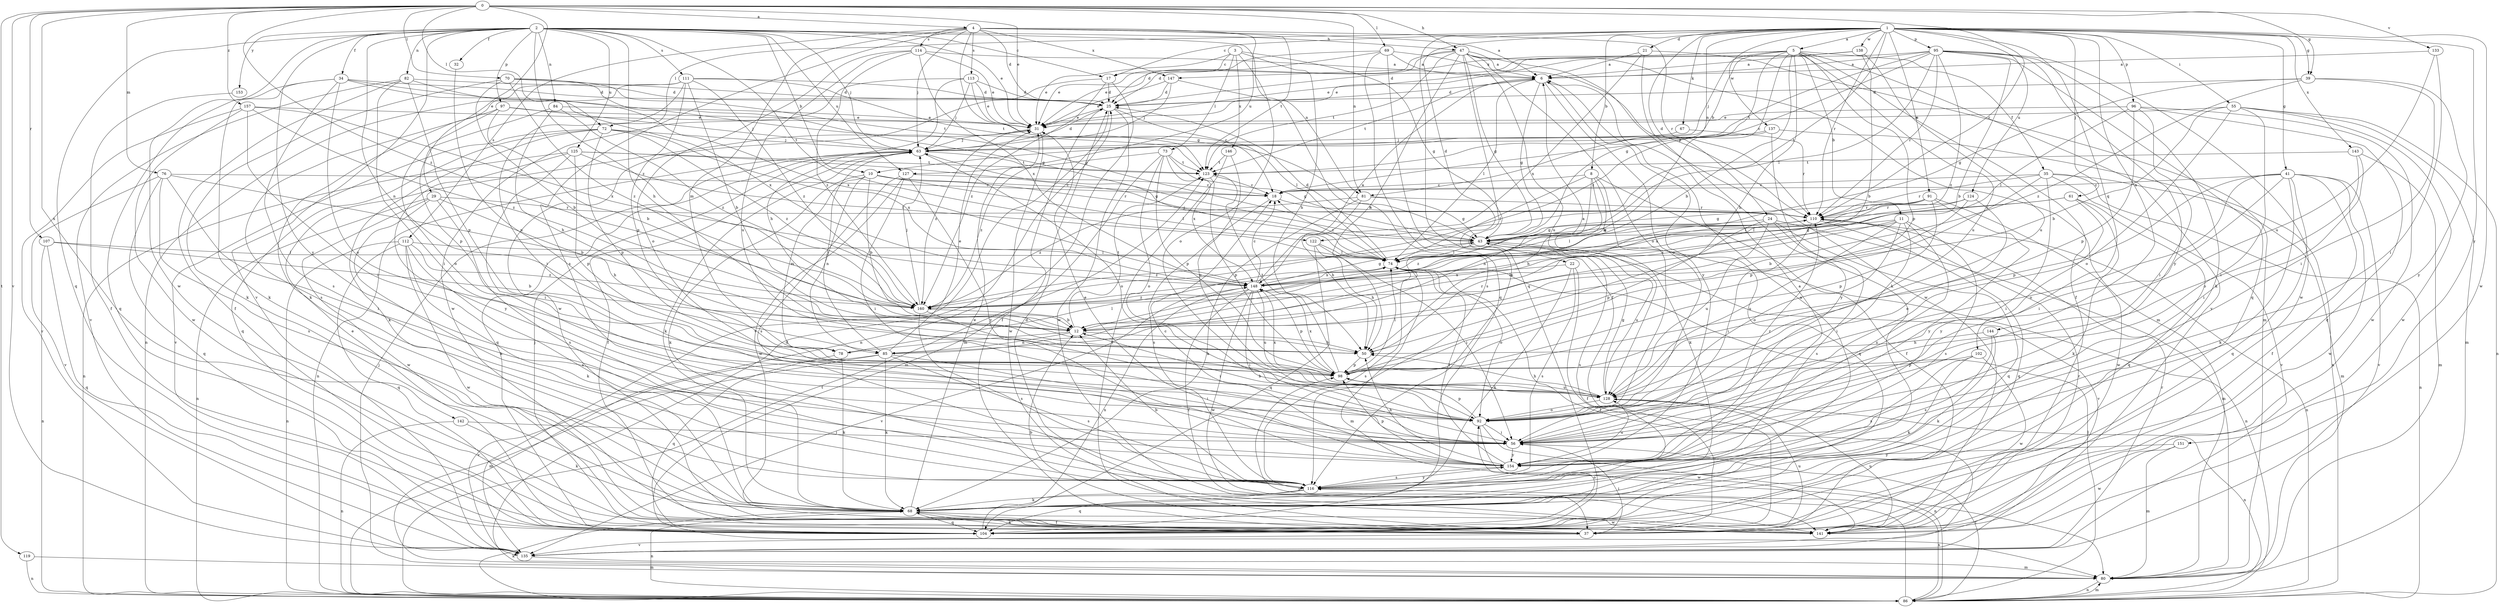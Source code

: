 strict digraph  {
0;
1;
2;
3;
4;
5;
6;
8;
10;
11;
12;
17;
18;
21;
22;
24;
25;
29;
31;
32;
34;
35;
37;
39;
41;
43;
47;
50;
55;
56;
61;
63;
67;
68;
69;
70;
72;
73;
74;
76;
78;
80;
81;
82;
84;
85;
86;
91;
92;
95;
96;
97;
98;
102;
104;
107;
110;
111;
112;
113;
114;
116;
119;
122;
123;
124;
125;
127;
128;
133;
135;
137;
138;
141;
142;
143;
144;
146;
147;
148;
151;
153;
154;
157;
160;
0 -> 4  [label=a];
0 -> 29  [label=e];
0 -> 31  [label=e];
0 -> 39  [label=g];
0 -> 47  [label=h];
0 -> 69  [label=l];
0 -> 70  [label=l];
0 -> 72  [label=l];
0 -> 76  [label=m];
0 -> 81  [label=n];
0 -> 107  [label=r];
0 -> 110  [label=r];
0 -> 119  [label=t];
0 -> 133  [label=v];
0 -> 135  [label=v];
0 -> 142  [label=x];
0 -> 157  [label=z];
0 -> 160  [label=z];
1 -> 5  [label=a];
1 -> 8  [label=b];
1 -> 17  [label=c];
1 -> 21  [label=d];
1 -> 22  [label=d];
1 -> 24  [label=d];
1 -> 39  [label=g];
1 -> 41  [label=g];
1 -> 55  [label=i];
1 -> 61  [label=j];
1 -> 67  [label=k];
1 -> 72  [label=l];
1 -> 81  [label=n];
1 -> 91  [label=o];
1 -> 95  [label=p];
1 -> 96  [label=p];
1 -> 102  [label=q];
1 -> 104  [label=q];
1 -> 110  [label=r];
1 -> 122  [label=t];
1 -> 124  [label=u];
1 -> 137  [label=w];
1 -> 138  [label=w];
1 -> 141  [label=w];
1 -> 143  [label=x];
1 -> 144  [label=x];
1 -> 151  [label=y];
2 -> 10  [label=b];
2 -> 17  [label=c];
2 -> 31  [label=e];
2 -> 32  [label=f];
2 -> 34  [label=f];
2 -> 47  [label=h];
2 -> 50  [label=h];
2 -> 63  [label=j];
2 -> 81  [label=n];
2 -> 82  [label=n];
2 -> 84  [label=n];
2 -> 85  [label=n];
2 -> 97  [label=p];
2 -> 104  [label=q];
2 -> 111  [label=s];
2 -> 122  [label=t];
2 -> 125  [label=u];
2 -> 127  [label=u];
2 -> 135  [label=v];
2 -> 141  [label=w];
2 -> 153  [label=y];
2 -> 154  [label=y];
2 -> 160  [label=z];
3 -> 17  [label=c];
3 -> 31  [label=e];
3 -> 43  [label=g];
3 -> 50  [label=h];
3 -> 73  [label=l];
3 -> 92  [label=o];
3 -> 146  [label=x];
4 -> 6  [label=a];
4 -> 25  [label=d];
4 -> 43  [label=g];
4 -> 63  [label=j];
4 -> 78  [label=m];
4 -> 110  [label=r];
4 -> 112  [label=s];
4 -> 113  [label=s];
4 -> 114  [label=s];
4 -> 116  [label=s];
4 -> 123  [label=t];
4 -> 127  [label=u];
4 -> 147  [label=x];
5 -> 10  [label=b];
5 -> 11  [label=b];
5 -> 12  [label=b];
5 -> 25  [label=d];
5 -> 35  [label=f];
5 -> 37  [label=f];
5 -> 43  [label=g];
5 -> 50  [label=h];
5 -> 63  [label=j];
5 -> 98  [label=p];
5 -> 128  [label=u];
5 -> 135  [label=v];
5 -> 147  [label=x];
5 -> 160  [label=z];
6 -> 25  [label=d];
6 -> 43  [label=g];
6 -> 74  [label=l];
6 -> 92  [label=o];
6 -> 123  [label=t];
6 -> 154  [label=y];
8 -> 18  [label=c];
8 -> 37  [label=f];
8 -> 50  [label=h];
8 -> 68  [label=k];
8 -> 74  [label=l];
8 -> 85  [label=n];
8 -> 104  [label=q];
10 -> 12  [label=b];
10 -> 18  [label=c];
10 -> 68  [label=k];
10 -> 74  [label=l];
10 -> 78  [label=m];
10 -> 85  [label=n];
10 -> 110  [label=r];
11 -> 12  [label=b];
11 -> 43  [label=g];
11 -> 56  [label=i];
11 -> 92  [label=o];
11 -> 116  [label=s];
11 -> 128  [label=u];
11 -> 148  [label=x];
11 -> 154  [label=y];
12 -> 50  [label=h];
12 -> 78  [label=m];
12 -> 85  [label=n];
12 -> 123  [label=t];
17 -> 25  [label=d];
17 -> 86  [label=n];
17 -> 141  [label=w];
17 -> 160  [label=z];
18 -> 110  [label=r];
18 -> 116  [label=s];
21 -> 6  [label=a];
21 -> 68  [label=k];
21 -> 80  [label=m];
21 -> 148  [label=x];
22 -> 37  [label=f];
22 -> 68  [label=k];
22 -> 116  [label=s];
22 -> 148  [label=x];
24 -> 43  [label=g];
24 -> 80  [label=m];
24 -> 98  [label=p];
24 -> 104  [label=q];
24 -> 116  [label=s];
24 -> 128  [label=u];
25 -> 31  [label=e];
25 -> 37  [label=f];
25 -> 74  [label=l];
25 -> 135  [label=v];
25 -> 141  [label=w];
29 -> 50  [label=h];
29 -> 68  [label=k];
29 -> 86  [label=n];
29 -> 110  [label=r];
29 -> 116  [label=s];
29 -> 141  [label=w];
31 -> 63  [label=j];
31 -> 141  [label=w];
31 -> 160  [label=z];
32 -> 128  [label=u];
34 -> 25  [label=d];
34 -> 43  [label=g];
34 -> 68  [label=k];
34 -> 92  [label=o];
34 -> 104  [label=q];
34 -> 116  [label=s];
34 -> 148  [label=x];
35 -> 18  [label=c];
35 -> 56  [label=i];
35 -> 80  [label=m];
35 -> 86  [label=n];
35 -> 98  [label=p];
35 -> 110  [label=r];
35 -> 135  [label=v];
37 -> 12  [label=b];
37 -> 56  [label=i];
37 -> 68  [label=k];
37 -> 110  [label=r];
37 -> 128  [label=u];
37 -> 135  [label=v];
39 -> 25  [label=d];
39 -> 43  [label=g];
39 -> 56  [label=i];
39 -> 154  [label=y];
39 -> 160  [label=z];
41 -> 18  [label=c];
41 -> 37  [label=f];
41 -> 56  [label=i];
41 -> 68  [label=k];
41 -> 92  [label=o];
41 -> 98  [label=p];
41 -> 104  [label=q];
41 -> 135  [label=v];
41 -> 141  [label=w];
43 -> 74  [label=l];
43 -> 86  [label=n];
43 -> 116  [label=s];
43 -> 128  [label=u];
43 -> 135  [label=v];
43 -> 160  [label=z];
47 -> 6  [label=a];
47 -> 25  [label=d];
47 -> 31  [label=e];
47 -> 37  [label=f];
47 -> 43  [label=g];
47 -> 50  [label=h];
47 -> 80  [label=m];
47 -> 92  [label=o];
47 -> 123  [label=t];
47 -> 128  [label=u];
47 -> 141  [label=w];
50 -> 98  [label=p];
50 -> 110  [label=r];
55 -> 12  [label=b];
55 -> 31  [label=e];
55 -> 56  [label=i];
55 -> 80  [label=m];
55 -> 86  [label=n];
55 -> 92  [label=o];
55 -> 141  [label=w];
56 -> 110  [label=r];
56 -> 154  [label=y];
61 -> 68  [label=k];
61 -> 74  [label=l];
61 -> 104  [label=q];
61 -> 110  [label=r];
61 -> 154  [label=y];
63 -> 25  [label=d];
63 -> 37  [label=f];
63 -> 68  [label=k];
63 -> 86  [label=n];
63 -> 92  [label=o];
63 -> 104  [label=q];
63 -> 123  [label=t];
67 -> 63  [label=j];
67 -> 110  [label=r];
68 -> 6  [label=a];
68 -> 31  [label=e];
68 -> 37  [label=f];
68 -> 86  [label=n];
68 -> 104  [label=q];
68 -> 141  [label=w];
69 -> 6  [label=a];
69 -> 25  [label=d];
69 -> 31  [label=e];
69 -> 104  [label=q];
69 -> 110  [label=r];
69 -> 116  [label=s];
70 -> 12  [label=b];
70 -> 25  [label=d];
70 -> 43  [label=g];
70 -> 68  [label=k];
70 -> 123  [label=t];
70 -> 160  [label=z];
72 -> 63  [label=j];
72 -> 68  [label=k];
72 -> 98  [label=p];
72 -> 104  [label=q];
72 -> 135  [label=v];
72 -> 148  [label=x];
72 -> 160  [label=z];
73 -> 43  [label=g];
73 -> 80  [label=m];
73 -> 92  [label=o];
73 -> 98  [label=p];
73 -> 123  [label=t];
73 -> 148  [label=x];
73 -> 160  [label=z];
74 -> 18  [label=c];
74 -> 25  [label=d];
74 -> 63  [label=j];
74 -> 80  [label=m];
74 -> 92  [label=o];
74 -> 116  [label=s];
74 -> 148  [label=x];
76 -> 12  [label=b];
76 -> 18  [label=c];
76 -> 56  [label=i];
76 -> 104  [label=q];
76 -> 116  [label=s];
76 -> 135  [label=v];
78 -> 68  [label=k];
78 -> 74  [label=l];
78 -> 104  [label=q];
80 -> 25  [label=d];
80 -> 63  [label=j];
80 -> 86  [label=n];
81 -> 43  [label=g];
81 -> 50  [label=h];
81 -> 68  [label=k];
81 -> 110  [label=r];
81 -> 160  [label=z];
82 -> 25  [label=d];
82 -> 37  [label=f];
82 -> 56  [label=i];
82 -> 98  [label=p];
82 -> 135  [label=v];
82 -> 148  [label=x];
84 -> 31  [label=e];
84 -> 50  [label=h];
84 -> 98  [label=p];
84 -> 160  [label=z];
85 -> 6  [label=a];
85 -> 31  [label=e];
85 -> 56  [label=i];
85 -> 63  [label=j];
85 -> 68  [label=k];
85 -> 80  [label=m];
85 -> 116  [label=s];
85 -> 135  [label=v];
86 -> 56  [label=i];
86 -> 68  [label=k];
86 -> 74  [label=l];
86 -> 80  [label=m];
86 -> 98  [label=p];
86 -> 116  [label=s];
86 -> 123  [label=t];
91 -> 43  [label=g];
91 -> 98  [label=p];
91 -> 110  [label=r];
91 -> 141  [label=w];
91 -> 148  [label=x];
91 -> 154  [label=y];
92 -> 12  [label=b];
92 -> 56  [label=i];
92 -> 86  [label=n];
92 -> 98  [label=p];
92 -> 141  [label=w];
95 -> 6  [label=a];
95 -> 12  [label=b];
95 -> 18  [label=c];
95 -> 31  [label=e];
95 -> 68  [label=k];
95 -> 74  [label=l];
95 -> 104  [label=q];
95 -> 110  [label=r];
95 -> 123  [label=t];
95 -> 141  [label=w];
95 -> 154  [label=y];
95 -> 160  [label=z];
96 -> 31  [label=e];
96 -> 56  [label=i];
96 -> 74  [label=l];
96 -> 98  [label=p];
96 -> 104  [label=q];
96 -> 141  [label=w];
97 -> 12  [label=b];
97 -> 31  [label=e];
97 -> 63  [label=j];
97 -> 92  [label=o];
97 -> 116  [label=s];
98 -> 74  [label=l];
98 -> 123  [label=t];
98 -> 128  [label=u];
98 -> 148  [label=x];
102 -> 68  [label=k];
102 -> 98  [label=p];
102 -> 116  [label=s];
102 -> 141  [label=w];
104 -> 31  [label=e];
104 -> 63  [label=j];
104 -> 92  [label=o];
104 -> 148  [label=x];
107 -> 12  [label=b];
107 -> 74  [label=l];
107 -> 86  [label=n];
107 -> 104  [label=q];
110 -> 43  [label=g];
110 -> 56  [label=i];
110 -> 74  [label=l];
110 -> 86  [label=n];
110 -> 104  [label=q];
110 -> 160  [label=z];
111 -> 12  [label=b];
111 -> 25  [label=d];
111 -> 56  [label=i];
111 -> 68  [label=k];
111 -> 86  [label=n];
111 -> 98  [label=p];
111 -> 123  [label=t];
111 -> 160  [label=z];
112 -> 68  [label=k];
112 -> 74  [label=l];
112 -> 86  [label=n];
112 -> 104  [label=q];
112 -> 116  [label=s];
112 -> 141  [label=w];
112 -> 160  [label=z];
113 -> 18  [label=c];
113 -> 25  [label=d];
113 -> 31  [label=e];
113 -> 50  [label=h];
113 -> 63  [label=j];
113 -> 141  [label=w];
114 -> 6  [label=a];
114 -> 31  [label=e];
114 -> 92  [label=o];
114 -> 128  [label=u];
114 -> 148  [label=x];
114 -> 160  [label=z];
116 -> 6  [label=a];
116 -> 12  [label=b];
116 -> 68  [label=k];
116 -> 104  [label=q];
116 -> 154  [label=y];
119 -> 80  [label=m];
119 -> 86  [label=n];
122 -> 50  [label=h];
122 -> 56  [label=i];
122 -> 74  [label=l];
122 -> 104  [label=q];
123 -> 18  [label=c];
123 -> 98  [label=p];
124 -> 12  [label=b];
124 -> 74  [label=l];
124 -> 92  [label=o];
124 -> 110  [label=r];
125 -> 43  [label=g];
125 -> 56  [label=i];
125 -> 74  [label=l];
125 -> 86  [label=n];
125 -> 98  [label=p];
125 -> 123  [label=t];
125 -> 154  [label=y];
127 -> 18  [label=c];
127 -> 56  [label=i];
127 -> 116  [label=s];
127 -> 141  [label=w];
127 -> 154  [label=y];
128 -> 43  [label=g];
128 -> 50  [label=h];
128 -> 86  [label=n];
128 -> 92  [label=o];
128 -> 148  [label=x];
133 -> 6  [label=a];
133 -> 56  [label=i];
133 -> 128  [label=u];
135 -> 74  [label=l];
135 -> 80  [label=m];
135 -> 110  [label=r];
137 -> 12  [label=b];
137 -> 63  [label=j];
137 -> 86  [label=n];
137 -> 154  [label=y];
138 -> 6  [label=a];
138 -> 12  [label=b];
138 -> 31  [label=e];
138 -> 128  [label=u];
141 -> 25  [label=d];
141 -> 128  [label=u];
142 -> 56  [label=i];
142 -> 68  [label=k];
142 -> 86  [label=n];
143 -> 56  [label=i];
143 -> 80  [label=m];
143 -> 92  [label=o];
143 -> 123  [label=t];
144 -> 50  [label=h];
144 -> 68  [label=k];
144 -> 116  [label=s];
146 -> 37  [label=f];
146 -> 123  [label=t];
146 -> 128  [label=u];
147 -> 25  [label=d];
147 -> 31  [label=e];
147 -> 63  [label=j];
147 -> 116  [label=s];
148 -> 6  [label=a];
148 -> 18  [label=c];
148 -> 37  [label=f];
148 -> 43  [label=g];
148 -> 56  [label=i];
148 -> 98  [label=p];
148 -> 128  [label=u];
148 -> 135  [label=v];
148 -> 141  [label=w];
148 -> 160  [label=z];
151 -> 80  [label=m];
151 -> 141  [label=w];
151 -> 154  [label=y];
153 -> 37  [label=f];
154 -> 18  [label=c];
154 -> 31  [label=e];
154 -> 50  [label=h];
154 -> 74  [label=l];
154 -> 98  [label=p];
154 -> 116  [label=s];
154 -> 128  [label=u];
157 -> 31  [label=e];
157 -> 56  [label=i];
157 -> 135  [label=v];
157 -> 141  [label=w];
157 -> 148  [label=x];
157 -> 160  [label=z];
160 -> 12  [label=b];
160 -> 56  [label=i];
160 -> 63  [label=j];
160 -> 116  [label=s];
}
